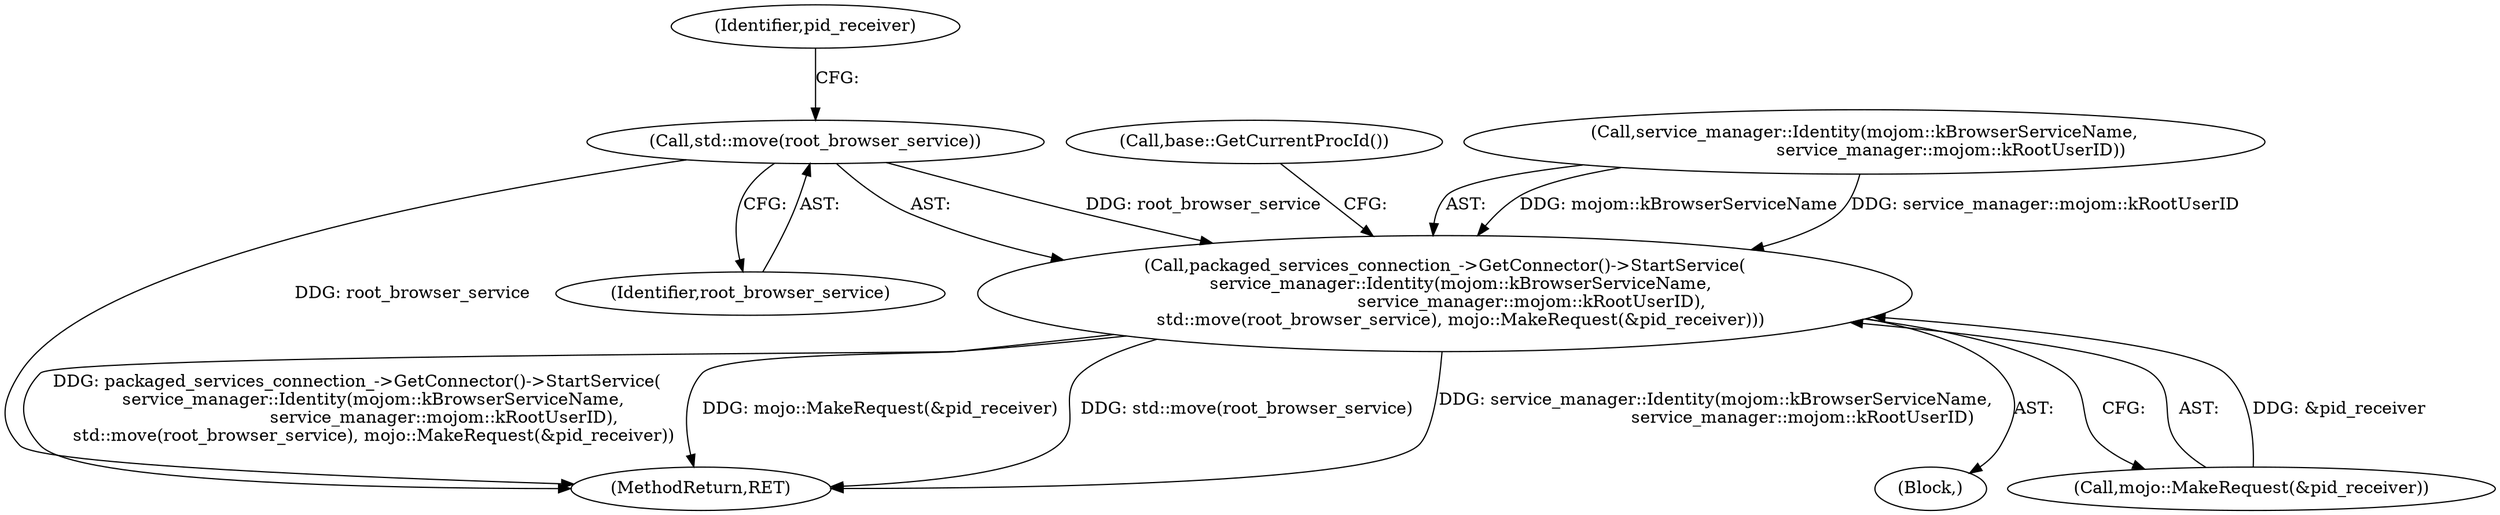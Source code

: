 digraph "0_Chrome_bc1f34b9be509f1404f0bb1ba1947614d5f0bcd1_3@API" {
"1000193" [label="(Call,std::move(root_browser_service))"];
"1000189" [label="(Call,packaged_services_connection_->GetConnector()->StartService(\n      service_manager::Identity(mojom::kBrowserServiceName,\n                                service_manager::mojom::kRootUserID),\n      std::move(root_browser_service), mojo::MakeRequest(&pid_receiver)))"];
"1000331" [label="(MethodReturn,RET)"];
"1000101" [label="(Block,)"];
"1000190" [label="(Call,service_manager::Identity(mojom::kBrowserServiceName,\n                                service_manager::mojom::kRootUserID))"];
"1000195" [label="(Call,mojo::MakeRequest(&pid_receiver))"];
"1000189" [label="(Call,packaged_services_connection_->GetConnector()->StartService(\n      service_manager::Identity(mojom::kBrowserServiceName,\n                                service_manager::mojom::kRootUserID),\n      std::move(root_browser_service), mojo::MakeRequest(&pid_receiver)))"];
"1000193" [label="(Call,std::move(root_browser_service))"];
"1000194" [label="(Identifier,root_browser_service)"];
"1000197" [label="(Identifier,pid_receiver)"];
"1000199" [label="(Call,base::GetCurrentProcId())"];
"1000193" -> "1000189"  [label="AST: "];
"1000193" -> "1000194"  [label="CFG: "];
"1000194" -> "1000193"  [label="AST: "];
"1000197" -> "1000193"  [label="CFG: "];
"1000193" -> "1000331"  [label="DDG: root_browser_service"];
"1000193" -> "1000189"  [label="DDG: root_browser_service"];
"1000189" -> "1000101"  [label="AST: "];
"1000189" -> "1000195"  [label="CFG: "];
"1000190" -> "1000189"  [label="AST: "];
"1000195" -> "1000189"  [label="AST: "];
"1000199" -> "1000189"  [label="CFG: "];
"1000189" -> "1000331"  [label="DDG: service_manager::Identity(mojom::kBrowserServiceName,\n                                service_manager::mojom::kRootUserID)"];
"1000189" -> "1000331"  [label="DDG: packaged_services_connection_->GetConnector()->StartService(\n      service_manager::Identity(mojom::kBrowserServiceName,\n                                service_manager::mojom::kRootUserID),\n      std::move(root_browser_service), mojo::MakeRequest(&pid_receiver))"];
"1000189" -> "1000331"  [label="DDG: mojo::MakeRequest(&pid_receiver)"];
"1000189" -> "1000331"  [label="DDG: std::move(root_browser_service)"];
"1000190" -> "1000189"  [label="DDG: mojom::kBrowserServiceName"];
"1000190" -> "1000189"  [label="DDG: service_manager::mojom::kRootUserID"];
"1000195" -> "1000189"  [label="DDG: &pid_receiver"];
}
